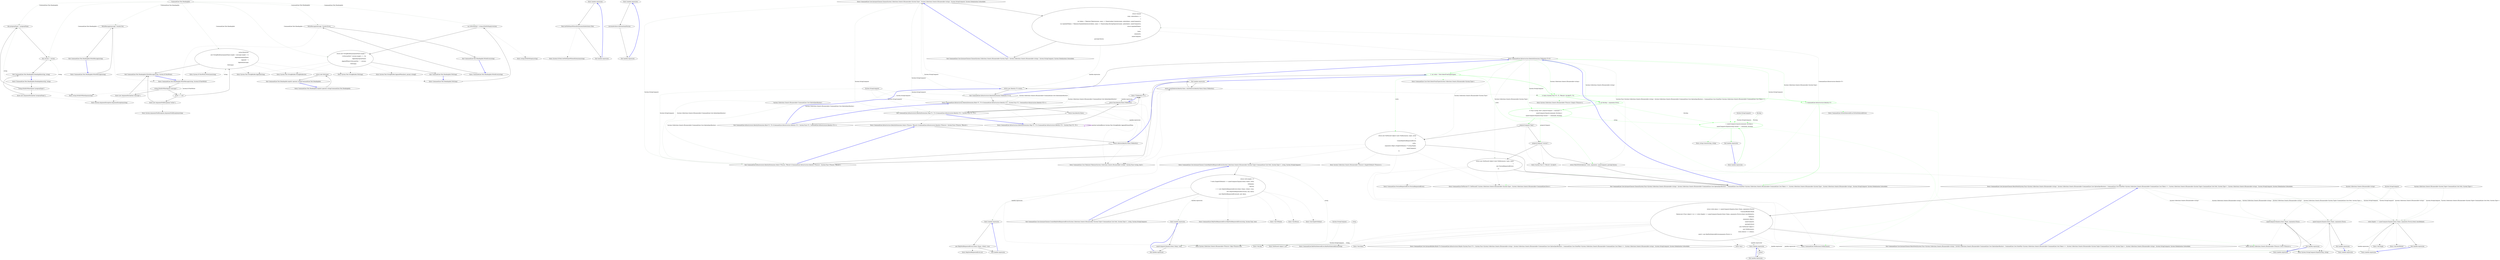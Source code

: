 digraph  {
n42 [label="CommandLine.Text.HeadingInfo", span=""];
n0 [cluster="CommandLine.Text.HeadingInfo.HeadingInfo(string, string)", label="Entry CommandLine.Text.HeadingInfo.HeadingInfo(string, string)", span="27-27"];
n1 [cluster="CommandLine.Text.HeadingInfo.HeadingInfo(string, string)", label="string.IsNullOrWhiteSpace(''programName'')", span="29-29"];
n3 [cluster="CommandLine.Text.HeadingInfo.HeadingInfo(string, string)", label="this.programName = programName", span="31-31"];
n4 [cluster="CommandLine.Text.HeadingInfo.HeadingInfo(string, string)", label="this.version = version", span="32-32"];
n2 [cluster="CommandLine.Text.HeadingInfo.HeadingInfo(string, string)", label="throw new ArgumentException(''programName'');", span="29-29"];
n6 [cluster="string.IsNullOrWhiteSpace(string)", label="Entry string.IsNullOrWhiteSpace(string)", span="0-0"];
n5 [cluster="CommandLine.Text.HeadingInfo.HeadingInfo(string, string)", label="Exit CommandLine.Text.HeadingInfo.HeadingInfo(string, string)", span="27-27"];
n7 [cluster="System.ArgumentException.ArgumentException(string)", label="Entry System.ArgumentException.ArgumentException(string)", span="0-0"];
n8 [cluster="lambda expression", label="Entry lambda expression", span="59-59"];
n9 [cluster="lambda expression", label="Path.GetFileNameWithoutExtension(titleAttribute.Title)", span="59-59"];
n10 [cluster="lambda expression", label="Exit lambda expression", span="59-59"];
n11 [cluster="System.IO.Path.GetFileNameWithoutExtension(string)", label="Entry System.IO.Path.GetFileNameWithoutExtension(string)", span="0-0"];
n12 [cluster="lambda expression", label="Entry lambda expression", span="63-63"];
n13 [cluster="lambda expression", label="versionAttribute.InformationalVersion", span="63-63"];
n14 [cluster="lambda expression", label="Exit lambda expression", span="63-63"];
n15 [cluster="CommandLine.Text.HeadingInfo.implicit operator string(CommandLine.Text.HeadingInfo)", label="Entry CommandLine.Text.HeadingInfo.implicit operator string(CommandLine.Text.HeadingInfo)", span="74-74"];
n16 [cluster="CommandLine.Text.HeadingInfo.implicit operator string(CommandLine.Text.HeadingInfo)", label="return info.ToString();", span="76-76"];
n17 [cluster="CommandLine.Text.HeadingInfo.implicit operator string(CommandLine.Text.HeadingInfo)", label="Exit CommandLine.Text.HeadingInfo.implicit operator string(CommandLine.Text.HeadingInfo)", span="74-74"];
n18 [cluster="CommandLine.Text.HeadingInfo.ToString()", label="Entry CommandLine.Text.HeadingInfo.ToString()", span="83-83"];
n19 [cluster="CommandLine.Text.HeadingInfo.ToString()", label="var isVersionNull = string.IsNullOrEmpty(version)", span="85-85"];
n20 [cluster="CommandLine.Text.HeadingInfo.ToString()", label="return new StringBuilder(programName.Length +\r\n                    (!isVersionNull ? version.Length + 1 : 0))\r\n                .Append(programName)\r\n                .AppendWhen(!isVersionNull, '' '', version)\r\n                .ToString();", span="86-90"];
n22 [cluster="string.IsNullOrEmpty(string)", label="Entry string.IsNullOrEmpty(string)", span="0-0"];
n21 [cluster="CommandLine.Text.HeadingInfo.ToString()", label="Exit CommandLine.Text.HeadingInfo.ToString()", span="83-83"];
n23 [cluster="System.Text.StringBuilder.StringBuilder(int)", label="Entry System.Text.StringBuilder.StringBuilder(int)", span="0-0"];
n24 [cluster="System.Text.StringBuilder.Append(string)", label="Entry System.Text.StringBuilder.Append(string)", span="0-0"];
n25 [cluster="System.Text.StringBuilder.AppendWhen(bool, params string[])", label="Entry System.Text.StringBuilder.AppendWhen(bool, params string[])", span="9-9"];
n26 [cluster="System.Text.StringBuilder.ToString()", label="Entry System.Text.StringBuilder.ToString()", span="0-0"];
n27 [cluster="CommandLine.Text.HeadingInfo.WriteMessage(string, System.IO.TextWriter)", label="Entry CommandLine.Text.HeadingInfo.WriteMessage(string, System.IO.TextWriter)", span="101-101"];
n28 [cluster="CommandLine.Text.HeadingInfo.WriteMessage(string, System.IO.TextWriter)", label="string.IsNullOrWhiteSpace(''message'')", span="103-103"];
n30 [cluster="CommandLine.Text.HeadingInfo.WriteMessage(string, System.IO.TextWriter)", label="writer == null", span="104-104"];
n32 [cluster="CommandLine.Text.HeadingInfo.WriteMessage(string, System.IO.TextWriter)", label="writer.WriteLine(\r\n                new StringBuilder(programName.Length + message.Length + 2)\r\n                    .Append(programName)\r\n                    .Append('': '')\r\n                    .Append(message)\r\n                    .ToString())", span="106-111"];
n29 [cluster="CommandLine.Text.HeadingInfo.WriteMessage(string, System.IO.TextWriter)", label="throw new ArgumentException(''message'');", span="103-103"];
n31 [cluster="CommandLine.Text.HeadingInfo.WriteMessage(string, System.IO.TextWriter)", label="throw new ArgumentNullException(''writer'');", span="104-104"];
n33 [cluster="CommandLine.Text.HeadingInfo.WriteMessage(string, System.IO.TextWriter)", label="Exit CommandLine.Text.HeadingInfo.WriteMessage(string, System.IO.TextWriter)", span="101-101"];
n34 [cluster="System.ArgumentNullException.ArgumentNullException(string)", label="Entry System.ArgumentNullException.ArgumentNullException(string)", span="0-0"];
n35 [cluster="System.IO.TextWriter.WriteLine(string)", label="Entry System.IO.TextWriter.WriteLine(string)", span="0-0"];
n36 [cluster="CommandLine.Text.HeadingInfo.WriteMessage(string)", label="Entry CommandLine.Text.HeadingInfo.WriteMessage(string)", span="120-120"];
n37 [cluster="CommandLine.Text.HeadingInfo.WriteMessage(string)", label="WriteMessage(message, Console.Out)", span="122-122"];
n38 [cluster="CommandLine.Text.HeadingInfo.WriteMessage(string)", label="Exit CommandLine.Text.HeadingInfo.WriteMessage(string)", span="120-120"];
n39 [cluster="CommandLine.Text.HeadingInfo.WriteError(string)", label="Entry CommandLine.Text.HeadingInfo.WriteError(string)", span="131-131"];
n40 [cluster="CommandLine.Text.HeadingInfo.WriteError(string)", label="WriteMessage(message, Console.Error)", span="133-133"];
n41 [cluster="CommandLine.Text.HeadingInfo.WriteError(string)", label="Exit CommandLine.Text.HeadingInfo.WriteError(string)", span="131-131"];
m0_0 [cluster="CommandLine.Core.InstanceChooser.Choose(System.Collections.Generic.IEnumerable<System.Type>, System.Collections.Generic.IEnumerable<string>, System.StringComparer, System.Globalization.CultureInfo)", file="StringBuilderExtensions.cs", label="Entry CommandLine.Core.InstanceChooser.Choose(System.Collections.Generic.IEnumerable<System.Type>, System.Collections.Generic.IEnumerable<string>, System.StringComparer, System.Globalization.CultureInfo)", span="12-12"];
m0_1 [cluster="CommandLine.Core.InstanceChooser.Choose(System.Collections.Generic.IEnumerable<System.Type>, System.Collections.Generic.IEnumerable<string>, System.StringComparer, System.Globalization.CultureInfo)", file="StringBuilderExtensions.cs", label="return Choose(\r\n                (args, optionSpecs) =>\r\n                    {\r\n                        var tokens = Tokenizer.Tokenize(args, name => NameLookup.Contains(name, optionSpecs, nameComparer));\r\n                        var explodedTokens = Tokenizer.ExplodeOptionList(tokens, name => NameLookup.HavingSeparator(name, optionSpecs, nameComparer));\r\n                        return explodedTokens;\r\n                    },\r\n                types,\r\n                arguments,\r\n                nameComparer,\r\n                parsingCulture);", span="18-28"];
m0_2 [cluster="CommandLine.Core.InstanceChooser.Choose(System.Collections.Generic.IEnumerable<System.Type>, System.Collections.Generic.IEnumerable<string>, System.StringComparer, System.Globalization.CultureInfo)", file="StringBuilderExtensions.cs", label="Exit CommandLine.Core.InstanceChooser.Choose(System.Collections.Generic.IEnumerable<System.Type>, System.Collections.Generic.IEnumerable<string>, System.StringComparer, System.Globalization.CultureInfo)", span="12-12"];
m0_71 [cluster="Unk.SingleOrDefault", file="StringBuilderExtensions.cs", label="Entry Unk.SingleOrDefault", span=""];
m0_10 [cluster="CommandLine.Infrastructure.IdentityExtensions.Map<T1, T2>(CommandLine.Infrastructure.Identity<T1>, System.Func<T1, T2>)", file="StringBuilderExtensions.cs", label="Entry CommandLine.Infrastructure.IdentityExtensions.Map<T1, T2>(CommandLine.Infrastructure.Identity<T1>, System.Func<T1, T2>)", span="33-33"];
m0_31 [cluster="System.Collections.Generic.IEnumerable<TSource>.Empty<TSource>()", file="StringBuilderExtensions.cs", label="Entry System.Collections.Generic.IEnumerable<TSource>.Empty<TSource>()", span="62-62"];
m0_50 [cluster="Unk.>", file="StringBuilderExtensions.cs", label="Entry Unk.>", span=""];
m0_49 [cluster="Unk.Any", file="StringBuilderExtensions.cs", label="Entry Unk.Any", span=""];
m0_18 [cluster="CommandLine.Infrastructure.IdentityExtensions.SelectMany<TSource, TValue, TResult>(CommandLine.Infrastructure.Identity<TSource>, System.Func<TSource, CommandLine.Infrastructure.Identity<TValue>>, System.Func<TSource, TValue, TResult>)", file="StringBuilderExtensions.cs", label="return resultSelector(identity.Value, valueSelector(identity.Value).Value).ToIdentity();", span="49-49"];
m0_36 [cluster="System.Func<T, TResult>.Invoke(T)", file="StringBuilderExtensions.cs", label="Entry System.Func<T, TResult>.Invoke(T)", span="0-0"];
m0_9 [cluster="CommandLine.Core.Tokenizer.Tokenize(System.Collections.Generic.IEnumerable<string>, System.Func<string, bool>)", file="StringBuilderExtensions.cs", label="Entry CommandLine.Core.Tokenizer.Tokenize(System.Collections.Generic.IEnumerable<string>, System.Func<string, bool>)", span="11-11"];
m0_32 [cluster="CommandLine.NotParsed<T>.NotParsed(T, System.Collections.Generic.IEnumerable<System.Type>, System.Collections.Generic.IEnumerable<CommandLine.Error>)", file="StringBuilderExtensions.cs", label="Entry CommandLine.NotParsed<T>.NotParsed(T, System.Collections.Generic.IEnumerable<System.Type>, System.Collections.Generic.IEnumerable<CommandLine.Error>)", span="136-136"];
m0_39 [cluster="CommandLine.Core.InstanceChooser.CreateHelpVerbRequestedError(System.Collections.Generic.IEnumerable<System.Tuple<CommandLine.Core.Verb, System.Type>>, string, System.StringComparer)", file="StringBuilderExtensions.cs", label="Entry CommandLine.Core.InstanceChooser.CreateHelpVerbRequestedError(System.Collections.Generic.IEnumerable<System.Tuple<CommandLine.Core.Verb, System.Type>>, string, System.StringComparer)", span="93-93"];
m0_69 [cluster="CommandLine.Core.InstanceChooser.CreateHelpVerbRequestedError(System.Collections.Generic.IEnumerable<System.Tuple<CommandLine.Core.Verb, System.Type>>, string, System.StringComparer)", file="StringBuilderExtensions.cs", label="return verb.Length > 0\r\n                      ? verbs.SingleOrDefault(v => nameComparer.Equals(v.Item1.Name, verb))\r\n                             .ToMaybe()\r\n                             .Return(\r\n                                 v => new HelpVerbRequestedError(v.Item1.Name, v.Item2, true),\r\n                                 new HelpVerbRequestedError(null, null, false))\r\n                      : new HelpVerbRequestedError(null, null, false);", span="98-104"];
m0_70 [cluster="CommandLine.Core.InstanceChooser.CreateHelpVerbRequestedError(System.Collections.Generic.IEnumerable<System.Tuple<CommandLine.Core.Verb, System.Type>>, string, System.StringComparer)", file="StringBuilderExtensions.cs", label="Exit CommandLine.Core.InstanceChooser.CreateHelpVerbRequestedError(System.Collections.Generic.IEnumerable<System.Tuple<CommandLine.Core.Verb, System.Type>>, string, System.StringComparer)", span="93-93"];
m0_52 [cluster="NotParsed<object>.cstr", file="StringBuilderExtensions.cs", label="Entry NotParsed<object>.cstr", span=""];
m0_54 [cluster="CommandLine.BadVerbSelectedError.BadVerbSelectedError(string)", file="StringBuilderExtensions.cs", label="Entry CommandLine.BadVerbSelectedError.BadVerbSelectedError(string)", span="346-346"];
m0_73 [cluster="CommandLine.HelpVerbRequestedError.HelpVerbRequestedError(string, System.Type, bool)", file="StringBuilderExtensions.cs", label="Entry CommandLine.HelpVerbRequestedError.HelpVerbRequestedError(string, System.Type, bool)", span="372-372"];
m0_17 [cluster="lambda expression", file="StringBuilderExtensions.cs", label="Exit lambda expression", span="22-22"];
m0_19 [cluster="CommandLine.Core.InstanceChooser.Choose(System.Func<System.Collections.Generic.IEnumerable<string>, System.Collections.Generic.IEnumerable<CommandLine.Core.OptionSpecification>, CommandLine.Core.StatePair<System.Collections.Generic.IEnumerable<CommandLine.Core.Token>>>, System.Collections.Generic.IEnumerable<System.Type>, System.Collections.Generic.IEnumerable<string>, System.StringComparer, System.Globalization.CultureInfo)", color=green, community=0, file="StringBuilderExtensions.cs", label="1: var verbs = Verb.SelectFromTypes(types)", span="38-38"];
m0_3 [cluster="CommandLine.Infrastructure.IdentityExtensions.ToIdentity<T>(T)", file="StringBuilderExtensions.cs", label="Entry CommandLine.Infrastructure.IdentityExtensions.ToIdentity<T>(T)", span="23-23"];
m0_20 [cluster="System.Func<T1, T2, TResult>.Invoke(T1, T2)", color=green, community=0, file="StringBuilderExtensions.cs", label="0: Entry System.Func<T1, T2, TResult>.Invoke(T1, T2)", span="0-0"];
m0_25 [cluster="CommandLine.Core.InstanceChooser.Choose(System.Func<System.Collections.Generic.IEnumerable<string>, System.Collections.Generic.IEnumerable<CommandLine.Core.OptionSpecification>, CommandLine.Core.StatePair<System.Collections.Generic.IEnumerable<CommandLine.Core.Token>>>, System.Collections.Generic.IEnumerable<System.Type>, System.Collections.Generic.IEnumerable<string>, System.StringComparer, System.Globalization.CultureInfo)", file="StringBuilderExtensions.cs", label="return new NotParsed<object>(new NullInstance(), types, new[]\r\n                    {\r\n                        CreateHelpVerbRequestedError(\r\n                            verbs,\r\n                            arguments.Skip(1).SingleOrDefault() ?? string.Empty,\r\n                            nameComparer)\r\n                    });", span="53-59"];
m0_28 [cluster="CommandLine.Core.InstanceChooser.Choose(System.Func<System.Collections.Generic.IEnumerable<string>, System.Collections.Generic.IEnumerable<CommandLine.Core.OptionSpecification>, CommandLine.Core.StatePair<System.Collections.Generic.IEnumerable<CommandLine.Core.Token>>>, System.Collections.Generic.IEnumerable<System.Type>, System.Collections.Generic.IEnumerable<string>, System.StringComparer, System.Globalization.CultureInfo)", file="StringBuilderExtensions.cs", label="return MatchVerb(tokenizer, verbs, arguments, nameComparer, parsingCulture);", span="70-70"];
m0_21 [cluster="CommandLine.Core.InstanceChooser.Choose(System.Func<System.Collections.Generic.IEnumerable<string>, System.Collections.Generic.IEnumerable<CommandLine.Core.OptionSpecification>, CommandLine.Core.StatePair<System.Collections.Generic.IEnumerable<CommandLine.Core.Token>>>, System.Collections.Generic.IEnumerable<System.Type>, System.Collections.Generic.IEnumerable<string>, System.StringComparer, System.Globalization.CultureInfo)", color=green, community=0, file="StringBuilderExtensions.cs", label="1: CommandLine.Infrastructure.Identity<T>", span=""];
m0_22 [cluster="CommandLine.Core.InstanceChooser.Choose(System.Func<System.Collections.Generic.IEnumerable<string>, System.Collections.Generic.IEnumerable<CommandLine.Core.OptionSpecification>, CommandLine.Core.StatePair<System.Collections.Generic.IEnumerable<CommandLine.Core.Token>>>, System.Collections.Generic.IEnumerable<System.Type>, System.Collections.Generic.IEnumerable<string>, System.StringComparer, System.Globalization.CultureInfo)", color=green, community=0, file="StringBuilderExtensions.cs", label="0: var firstArg = arguments.First()", span="45-45"];
m0_23 [cluster="CommandLine.Core.InstanceChooser.Choose(System.Func<System.Collections.Generic.IEnumerable<string>, System.Collections.Generic.IEnumerable<CommandLine.Core.OptionSpecification>, CommandLine.Core.StatePair<System.Collections.Generic.IEnumerable<CommandLine.Core.Token>>>, System.Collections.Generic.IEnumerable<System.Type>, System.Collections.Generic.IEnumerable<string>, System.StringComparer, System.Globalization.CultureInfo)", color=green, community=0, file="StringBuilderExtensions.cs", label="0: Func<string, bool> preprocCompare = command =>\r\n                    nameComparer.Equals(command, firstArg) ||\r\n                    nameComparer.Equals(string.Concat(''--'', command), firstArg)", span="47-49"];
m0_24 [cluster="CommandLine.Core.InstanceChooser.Choose(System.Func<System.Collections.Generic.IEnumerable<string>, System.Collections.Generic.IEnumerable<CommandLine.Core.OptionSpecification>, CommandLine.Core.StatePair<System.Collections.Generic.IEnumerable<CommandLine.Core.Token>>>, System.Collections.Generic.IEnumerable<System.Type>, System.Collections.Generic.IEnumerable<string>, System.StringComparer, System.Globalization.CultureInfo)", file="StringBuilderExtensions.cs", label="preprocCompare(''help'')", span="51-51"];
m0_26 [cluster="CommandLine.Core.InstanceChooser.Choose(System.Func<System.Collections.Generic.IEnumerable<string>, System.Collections.Generic.IEnumerable<CommandLine.Core.OptionSpecification>, CommandLine.Core.StatePair<System.Collections.Generic.IEnumerable<CommandLine.Core.Token>>>, System.Collections.Generic.IEnumerable<System.Type>, System.Collections.Generic.IEnumerable<string>, System.StringComparer, System.Globalization.CultureInfo)", file="StringBuilderExtensions.cs", label="preprocCompare(''version'')", span="62-62"];
m0_27 [cluster="CommandLine.Core.InstanceChooser.Choose(System.Func<System.Collections.Generic.IEnumerable<string>, System.Collections.Generic.IEnumerable<CommandLine.Core.OptionSpecification>, CommandLine.Core.StatePair<System.Collections.Generic.IEnumerable<CommandLine.Core.Token>>>, System.Collections.Generic.IEnumerable<System.Type>, System.Collections.Generic.IEnumerable<string>, System.StringComparer, System.Globalization.CultureInfo)", file="StringBuilderExtensions.cs", label="return new NotParsed<object>(new NullInstance(), types, new[]\r\n                    {\r\n                        new VersionRequestedError()\r\n                    });", span="64-67"];
m0_29 [cluster="CommandLine.Core.InstanceChooser.Choose(System.Func<System.Collections.Generic.IEnumerable<string>, System.Collections.Generic.IEnumerable<CommandLine.Core.OptionSpecification>, CommandLine.Core.StatePair<System.Collections.Generic.IEnumerable<CommandLine.Core.Token>>>, System.Collections.Generic.IEnumerable<System.Type>, System.Collections.Generic.IEnumerable<string>, System.StringComparer, System.Globalization.CultureInfo)", file="StringBuilderExtensions.cs", label="Exit CommandLine.Core.InstanceChooser.Choose(System.Func<System.Collections.Generic.IEnumerable<string>, System.Collections.Generic.IEnumerable<CommandLine.Core.OptionSpecification>, CommandLine.Core.StatePair<System.Collections.Generic.IEnumerable<CommandLine.Core.Token>>>, System.Collections.Generic.IEnumerable<System.Type>, System.Collections.Generic.IEnumerable<string>, System.StringComparer, System.Globalization.CultureInfo)", span="31-31"];
m0_14 [cluster="CommandLine.Infrastructure.IdentityExtensions.Select<TSource, TResult>(CommandLine.Infrastructure.Identity<TSource>, System.Func<TSource, TResult>)", file="StringBuilderExtensions.cs", label="Entry CommandLine.Infrastructure.IdentityExtensions.Select<TSource, TResult>(CommandLine.Infrastructure.Identity<TSource>, System.Func<TSource, TResult>)", span="38-38"];
m0_40 [cluster="CommandLine.VersionRequestedError.VersionRequestedError()", file="StringBuilderExtensions.cs", label="Entry CommandLine.VersionRequestedError.VersionRequestedError()", span="421-421"];
m0_45 [cluster="System.StringComparer.Equals(string, string)", file="StringBuilderExtensions.cs", label="Entry System.StringComparer.Equals(string, string)", span="0-0"];
m0_72 [cluster="Unk.ToMaybe", file="StringBuilderExtensions.cs", label="Entry Unk.ToMaybe", span=""];
m0_61 [cluster="Unk.Single", file="StringBuilderExtensions.cs", label="Entry Unk.Single", span=""];
m0_46 [cluster="string.Concat(string, string)", file="StringBuilderExtensions.cs", label="Entry string.Concat(string, string)", span="0-0"];
m0_15 [cluster="CommandLine.Infrastructure.IdentityExtensions.Select<TSource, TResult>(CommandLine.Infrastructure.Identity<TSource>, System.Func<TSource, TResult>)", file="StringBuilderExtensions.cs", label="return selector(identity.Value).ToIdentity();", span="41-41"];
m0_43 [cluster="lambda expression", color=green, community=0, file="StringBuilderExtensions.cs", label="1: nameComparer.Equals(command, firstArg) ||\r\n                    nameComparer.Equals(string.Concat(''--'', command), firstArg)", span="48-49"];
m0_42 [cluster="lambda expression", file="StringBuilderExtensions.cs", label="Entry lambda expression", span="47-49"];
m0_44 [cluster="lambda expression", file="StringBuilderExtensions.cs", label="Exit lambda expression", span="47-49"];
m0_56 [cluster="lambda expression", file="StringBuilderExtensions.cs", label="nameComparer.Equals(a.Item1.Name, arguments.First())", span="80-80"];
m0_64 [cluster="lambda expression", file="StringBuilderExtensions.cs", label="nameComparer.Equals(v.Item1.Name, arguments.First())", span="82-82"];
m0_76 [cluster="lambda expression", file="StringBuilderExtensions.cs", label="nameComparer.Equals(v.Item1.Name, verb)", span="99-99"];
m0_4 [cluster="CommandLine.Infrastructure.IdentityExtensions.ToIdentity<T>(T)", file="StringBuilderExtensions.cs", label="return new Identity<T>(value);", span="25-25"];
m0_59 [cluster="lambda expression", file="StringBuilderExtensions.cs", label="verbs.Single(v => nameComparer.Equals(v.Item1.Name, arguments.First())).Item2.AutoDefault()", span="82-82"];
m0_55 [cluster="lambda expression", file="StringBuilderExtensions.cs", label="Entry lambda expression", span="80-80"];
m0_58 [cluster="lambda expression", file="StringBuilderExtensions.cs", label="Entry lambda expression", span="82-82"];
m0_66 [cluster="lambda expression", file="StringBuilderExtensions.cs", label="Entry lambda expression", span="89-89"];
m0_57 [cluster="lambda expression", file="StringBuilderExtensions.cs", label="Exit lambda expression", span="80-80"];
m0_63 [cluster="lambda expression", file="StringBuilderExtensions.cs", label="Entry lambda expression", span="82-82"];
m0_65 [cluster="lambda expression", file="StringBuilderExtensions.cs", label="Exit lambda expression", span="82-82"];
m0_75 [cluster="lambda expression", file="StringBuilderExtensions.cs", label="Entry lambda expression", span="99-99"];
m0_77 [cluster="lambda expression", file="StringBuilderExtensions.cs", label="Exit lambda expression", span="99-99"];
m0_5 [cluster="CommandLine.Infrastructure.IdentityExtensions.ToIdentity<T>(T)", file="StringBuilderExtensions.cs", label="Exit CommandLine.Infrastructure.IdentityExtensions.ToIdentity<T>(T)", span="23-23"];
m0_12 [cluster="CommandLine.Infrastructure.IdentityExtensions.Map<T1, T2>(CommandLine.Infrastructure.Identity<T1>, System.Func<T1, T2>)", file="StringBuilderExtensions.cs", label="Exit CommandLine.Infrastructure.IdentityExtensions.Map<T1, T2>(CommandLine.Infrastructure.Identity<T1>, System.Func<T1, T2>)", span="33-33"];
m0_6 [cluster="CommandLine.Infrastructure.IdentityExtensions.Bind<T1, T2>(CommandLine.Infrastructure.Identity<T1>, System.Func<T1, CommandLine.Infrastructure.Identity<T2>>)", file="StringBuilderExtensions.cs", label="Entry CommandLine.Infrastructure.IdentityExtensions.Bind<T1, T2>(CommandLine.Infrastructure.Identity<T1>, System.Func<T1, CommandLine.Infrastructure.Identity<T2>>)", span="28-28"];
m0_16 [cluster="CommandLine.Infrastructure.IdentityExtensions.Select<TSource, TResult>(CommandLine.Infrastructure.Identity<TSource>, System.Func<TSource, TResult>)", file="StringBuilderExtensions.cs", label="Exit CommandLine.Infrastructure.IdentityExtensions.Select<TSource, TResult>(CommandLine.Infrastructure.Identity<TSource>, System.Func<TSource, TResult>)", span="38-38"];
m0_8 [cluster="CommandLine.Infrastructure.IdentityExtensions.Bind<T1, T2>(CommandLine.Infrastructure.Identity<T1>, System.Func<T1, CommandLine.Infrastructure.Identity<T2>>)", file="StringBuilderExtensions.cs", label="Exit CommandLine.Infrastructure.IdentityExtensions.Bind<T1, T2>(CommandLine.Infrastructure.Identity<T1>, System.Func<T1, CommandLine.Infrastructure.Identity<T2>>)", span="28-28"];
m0_78 [cluster="lambda expression", file="StringBuilderExtensions.cs", label="Entry lambda expression", span="102-102"];
m0_60 [cluster="lambda expression", file="StringBuilderExtensions.cs", label="Exit lambda expression", span="82-82"];
m0_68 [cluster="lambda expression", file="StringBuilderExtensions.cs", label="Exit lambda expression", span="89-89"];
m0_67 [cluster="lambda expression", file="StringBuilderExtensions.cs", label="v.Item2", span="89-89"];
m0_11 [cluster="CommandLine.Infrastructure.IdentityExtensions.Map<T1, T2>(CommandLine.Infrastructure.Identity<T1>, System.Func<T1, T2>)", file="StringBuilderExtensions.cs", label="return func(identity.Value).ToIdentity();", span="35-35"];
m0_13 [cluster="T.ToIdentity<T>()", file="StringBuilderExtensions.cs", label="Entry T.ToIdentity<T>()", span="23-23"];
m0_7 [cluster="CommandLine.Infrastructure.IdentityExtensions.Bind<T1, T2>(CommandLine.Infrastructure.Identity<T1>, System.Func<T1, CommandLine.Infrastructure.Identity<T2>>)", file="StringBuilderExtensions.cs", label="return func(identity.Value);", span="30-30"];
m0_79 [cluster="lambda expression", file="StringBuilderExtensions.cs", label="new HelpVerbRequestedError(v.Item1.Name, v.Item2, true)", span="102-102"];
m0_80 [cluster="lambda expression", file="StringBuilderExtensions.cs", label="Exit lambda expression", span="102-102"];
m0_35 [cluster="System.Collections.Generic.IEnumerable<TSource>.First<TSource>()", file="StringBuilderExtensions.cs", label="Entry System.Collections.Generic.IEnumerable<TSource>.First<TSource>()", span="0-0"];
m0_37 [cluster="System.Collections.Generic.IEnumerable<TSource>.Skip<TSource>(int)", file="StringBuilderExtensions.cs", label="Entry System.Collections.Generic.IEnumerable<TSource>.Skip<TSource>(int)", span="0-0"];
m0_53 [cluster="Unk.Select", file="StringBuilderExtensions.cs", label="Entry Unk.Select", span=""];
m0_34 [cluster="CommandLine.NoVerbSelectedError.NoVerbSelectedError()", file="StringBuilderExtensions.cs", label="Entry CommandLine.NoVerbSelectedError.NoVerbSelectedError()", span="410-410"];
m0_41 [cluster="CommandLine.Core.InstanceChooser.MatchVerb(System.Func<System.Collections.Generic.IEnumerable<string>, System.Collections.Generic.IEnumerable<CommandLine.Core.OptionSpecification>, CommandLine.Core.StatePair<System.Collections.Generic.IEnumerable<CommandLine.Core.Token>>>, System.Collections.Generic.IEnumerable<System.Tuple<CommandLine.Core.Verb, System.Type>>, System.Collections.Generic.IEnumerable<string>, System.StringComparer, System.Globalization.CultureInfo)", file="StringBuilderExtensions.cs", label="Entry CommandLine.Core.InstanceChooser.MatchVerb(System.Func<System.Collections.Generic.IEnumerable<string>, System.Collections.Generic.IEnumerable<CommandLine.Core.OptionSpecification>, CommandLine.Core.StatePair<System.Collections.Generic.IEnumerable<CommandLine.Core.Token>>>, System.Collections.Generic.IEnumerable<System.Tuple<CommandLine.Core.Verb, System.Type>>, System.Collections.Generic.IEnumerable<string>, System.StringComparer, System.Globalization.CultureInfo)", span="73-73"];
m0_47 [cluster="CommandLine.Core.InstanceChooser.MatchVerb(System.Func<System.Collections.Generic.IEnumerable<string>, System.Collections.Generic.IEnumerable<CommandLine.Core.OptionSpecification>, CommandLine.Core.StatePair<System.Collections.Generic.IEnumerable<CommandLine.Core.Token>>>, System.Collections.Generic.IEnumerable<System.Tuple<CommandLine.Core.Verb, System.Type>>, System.Collections.Generic.IEnumerable<string>, System.StringComparer, System.Globalization.CultureInfo)", file="StringBuilderExtensions.cs", label="return verbs.Any(a => nameComparer.Equals(a.Item1.Name, arguments.First()))\r\n                ? InstanceBuilder.Build(\r\n                    Maybe.Just<Func<object>>(() => verbs.Single(v => nameComparer.Equals(v.Item1.Name, arguments.First())).Item2.AutoDefault()),\r\n                    tokenizer,\r\n                    arguments.Skip(1),\r\n                    nameComparer,\r\n                    parsingCulture)\r\n                : new NotParsed<object>(\r\n                    new NullInstance(),\r\n                    verbs.Select(v => v.Item2),\r\n                    new[] { new BadVerbSelectedError(arguments.First()) });", span="80-90"];
m0_48 [cluster="CommandLine.Core.InstanceChooser.MatchVerb(System.Func<System.Collections.Generic.IEnumerable<string>, System.Collections.Generic.IEnumerable<CommandLine.Core.OptionSpecification>, CommandLine.Core.StatePair<System.Collections.Generic.IEnumerable<CommandLine.Core.Token>>>, System.Collections.Generic.IEnumerable<System.Tuple<CommandLine.Core.Verb, System.Type>>, System.Collections.Generic.IEnumerable<string>, System.StringComparer, System.Globalization.CultureInfo)", file="StringBuilderExtensions.cs", label="Exit CommandLine.Core.InstanceChooser.MatchVerb(System.Func<System.Collections.Generic.IEnumerable<string>, System.Collections.Generic.IEnumerable<CommandLine.Core.OptionSpecification>, CommandLine.Core.StatePair<System.Collections.Generic.IEnumerable<CommandLine.Core.Token>>>, System.Collections.Generic.IEnumerable<System.Tuple<CommandLine.Core.Verb, System.Type>>, System.Collections.Generic.IEnumerable<string>, System.StringComparer, System.Globalization.CultureInfo)", span="73-73"];
m0_74 [cluster="Unk.Return", file="StringBuilderExtensions.cs", label="Entry Unk.Return", span=""];
m0_62 [cluster="Unk.AutoDefault", file="StringBuilderExtensions.cs", label="Entry Unk.AutoDefault", span=""];
m0_33 [cluster="CommandLine.NullInstance.NullInstance()", file="StringBuilderExtensions.cs", label="Entry CommandLine.NullInstance.NullInstance()", span="9-9"];
m0_51 [cluster="CommandLine.Core.InstanceBuilder.Build<T>(CommandLine.Infrastructure.Maybe<System.Func<T>>, System.Func<System.Collections.Generic.IEnumerable<string>, System.Collections.Generic.IEnumerable<CommandLine.Core.OptionSpecification>, CommandLine.Core.StatePair<System.Collections.Generic.IEnumerable<CommandLine.Core.Token>>>, System.Collections.Generic.IEnumerable<string>, System.StringComparer, System.Globalization.CultureInfo)", file="StringBuilderExtensions.cs", label="Entry CommandLine.Core.InstanceBuilder.Build<T>(CommandLine.Infrastructure.Maybe<System.Func<T>>, System.Func<System.Collections.Generic.IEnumerable<string>, System.Collections.Generic.IEnumerable<CommandLine.Core.OptionSpecification>, CommandLine.Core.StatePair<System.Collections.Generic.IEnumerable<CommandLine.Core.Token>>>, System.Collections.Generic.IEnumerable<string>, System.StringComparer, System.Globalization.CultureInfo)", span="34-34"];
m0_30 [cluster="CommandLine.Core.Verb.SelectFromTypes(System.Collections.Generic.IEnumerable<System.Type>)", file="StringBuilderExtensions.cs", label="Entry CommandLine.Core.Verb.SelectFromTypes(System.Collections.Generic.IEnumerable<System.Type>)", span="40-40"];
m0_38 [cluster="System.Collections.Generic.IEnumerable<TSource>.SingleOrDefault<TSource>()", file="StringBuilderExtensions.cs", label="Entry System.Collections.Generic.IEnumerable<TSource>.SingleOrDefault<TSource>()", span="0-0"];
m0_81 [cluster="HelpVerbRequestedError.cstr", file="StringBuilderExtensions.cs", label="Entry HelpVerbRequestedError.cstr", span=""];
m0_84 [file="StringBuilderExtensions.cs", label="System.StringComparer", span=""];
m0_85 [file="StringBuilderExtensions.cs", label=firstArg, span=""];
m0_86 [file="StringBuilderExtensions.cs", label="System.Collections.Generic.IEnumerable<string>", span=""];
m0_87 [file="StringBuilderExtensions.cs", label="System.StringComparer", span=""];
m0_89 [file="StringBuilderExtensions.cs", label=string, span=""];
m0_90 [file="StringBuilderExtensions.cs", label="System.StringComparer", span=""];
m0_88 [file="StringBuilderExtensions.cs", label="System.Collections.Generic.IEnumerable<System.Tuple<CommandLine.Core.Verb, System.Type>>", span=""];
m0_82 [file="StringBuilderExtensions.cs", label="System.StringComparer", span=""];
m0_83 [file="StringBuilderExtensions.cs", label="System.Collections.Generic.IEnumerable<CommandLine.Core.OptionSpecification>", span=""];
n42 -> n3  [color=darkseagreen4, key=1, label="CommandLine.Text.HeadingInfo", style=dashed];
n42 -> n4  [color=darkseagreen4, key=1, label="CommandLine.Text.HeadingInfo", style=dashed];
n42 -> n19  [color=darkseagreen4, key=1, label="CommandLine.Text.HeadingInfo", style=dashed];
n42 -> n20  [color=darkseagreen4, key=1, label="CommandLine.Text.HeadingInfo", style=dashed];
n42 -> n32  [color=darkseagreen4, key=1, label="CommandLine.Text.HeadingInfo", style=dashed];
n42 -> n37  [color=darkseagreen4, key=1, label="CommandLine.Text.HeadingInfo", style=dashed];
n42 -> n40  [color=darkseagreen4, key=1, label="CommandLine.Text.HeadingInfo", style=dashed];
n0 -> n1  [key=0, style=solid];
n0 -> n3  [color=darkseagreen4, key=1, label=string, style=dashed];
n0 -> n4  [color=darkseagreen4, key=1, label=string, style=dashed];
n1 -> n2  [key=0, style=solid];
n1 -> n3  [key=0, style=solid];
n1 -> n6  [key=2, style=dotted];
n3 -> n4  [key=0, style=solid];
n4 -> n5  [key=0, style=solid];
n2 -> n5  [key=0, style=solid];
n2 -> n7  [key=2, style=dotted];
n5 -> n0  [color=blue, key=0, style=bold];
n8 -> n9  [key=0, style=solid];
n9 -> n10  [key=0, style=solid];
n9 -> n11  [key=2, style=dotted];
n10 -> n8  [color=blue, key=0, style=bold];
n12 -> n13  [key=0, style=solid];
n13 -> n14  [key=0, style=solid];
n14 -> n12  [color=blue, key=0, style=bold];
n15 -> n16  [key=0, style=solid];
n16 -> n17  [key=0, style=solid];
n16 -> n18  [key=2, style=dotted];
n17 -> n15  [color=blue, key=0, style=bold];
n18 -> n19  [key=0, style=solid];
n19 -> n20  [key=0, style=solid];
n19 -> n22  [key=2, style=dotted];
n20 -> n21  [key=0, style=solid];
n20 -> n23  [key=2, style=dotted];
n20 -> n24  [key=2, style=dotted];
n20 -> n25  [key=2, style=dotted];
n20 -> n26  [key=2, style=dotted];
n21 -> n18  [color=blue, key=0, style=bold];
n27 -> n28  [key=0, style=solid];
n27 -> n30  [color=darkseagreen4, key=1, label="System.IO.TextWriter", style=dashed];
n27 -> n32  [color=darkseagreen4, key=1, label=string, style=dashed];
n28 -> n29  [key=0, style=solid];
n28 -> n30  [key=0, style=solid];
n28 -> n6  [key=2, style=dotted];
n30 -> n31  [key=0, style=solid];
n30 -> n32  [key=0, style=solid];
n32 -> n33  [key=0, style=solid];
n32 -> n23  [key=2, style=dotted];
n32 -> n24  [key=2, style=dotted];
n32 -> n26  [key=2, style=dotted];
n32 -> n35  [key=2, style=dotted];
n29 -> n33  [key=0, style=solid];
n29 -> n7  [key=2, style=dotted];
n31 -> n33  [key=0, style=solid];
n31 -> n34  [key=2, style=dotted];
n33 -> n27  [color=blue, key=0, style=bold];
n36 -> n37  [key=0, style=solid];
n37 -> n38  [key=0, style=solid];
n37 -> n27  [key=2, style=dotted];
n38 -> n36  [color=blue, key=0, style=bold];
n39 -> n40  [key=0, style=solid];
n40 -> n41  [key=0, style=solid];
n40 -> n27  [key=2, style=dotted];
n41 -> n39  [color=blue, key=0, style=bold];
m0_0 -> m0_1  [key=0, style=solid];
m0_0 -> m0_5  [color=darkseagreen4, key=1, label="System.StringComparer", style=dashed];
m0_0 -> m0_12  [color=darkseagreen4, key=1, label="System.StringComparer", style=dashed];
m0_0 -> m0_6  [color=darkseagreen4, key=1, label="System.StringComparer", style=dashed];
m0_0 -> m0_16  [color=darkseagreen4, key=1, label="System.StringComparer", style=dashed];
m0_1 -> m0_2  [key=0, style=solid];
m0_1 -> m0_3  [key=2, style=dotted];
m0_1 -> m0_4  [color=darkseagreen4, key=1, label="lambda expression", style=dashed];
m0_2 -> m0_0  [color=blue, key=0, style=bold];
m0_10 -> m0_11  [key=0, style=solid];
m0_10 -> m0_10  [color=darkorchid, key=3, label="method methodReturn System.Text.StringBuilder AppendFormatWhen", style=bold];
m0_18 -> m0_19  [key=0, style=solid];
m0_18 -> m0_9  [key=2, style=dotted];
m0_18 -> m0_20  [key=2, style=dotted];
m0_18 -> m0_13  [key=2, style=dotted];
m0_39 -> m0_69  [key=0, style=solid];
m0_39 -> m0_76  [color=darkseagreen4, key=1, label=string, style=dashed];
m0_69 -> m0_70  [key=0, style=solid];
m0_69 -> m0_71  [key=2, style=dotted];
m0_69 -> m0_72  [key=2, style=dotted];
m0_69 -> m0_73  [key=2, style=dotted];
m0_69 -> m0_74  [key=2, style=dotted];
m0_69 -> m0_75  [color=darkseagreen4, key=1, label="lambda expression", style=dashed];
m0_69 -> m0_78  [color=darkseagreen4, key=1, label="lambda expression", style=dashed];
m0_70 -> m0_39  [color=blue, key=0, style=bold];
m0_17 -> m0_18  [key=0, style=solid];
m0_17 -> m0_15  [color=blue, key=0, style=bold];
m0_19 -> m0_17  [color=blue, key=0, style=bold];
m0_19 -> m0_20  [color=green, key=0, style=solid];
m0_19 -> m0_30  [color=green, key=2, style=dotted];
m0_19 -> m0_25  [color=green, key=1, label=verbs, style=dashed];
m0_19 -> m0_28  [color=green, key=1, label=verbs, style=dashed];
m0_3 -> m0_19  [color=green, key=0, style=solid];
m0_3 -> m0_20  [color=green, key=1, label="System.Collections.Generic.IEnumerable<string>", style=dashed];
m0_3 -> m0_21  [color=green, key=1, label="System.Collections.Generic.IEnumerable<System.Type>", style=dashed];
m0_3 -> m0_22  [color=green, key=1, label="System.Collections.Generic.IEnumerable<string>", style=dashed];
m0_3 -> m0_23  [color=green, key=1, label="System.StringComparer", style=dashed];
m0_3 -> m0_43  [color=green, key=1, label="System.StringComparer", style=dashed];
m0_3 -> m0_25  [color=darkseagreen4, key=1, label="System.Collections.Generic.IEnumerable<System.Type>", style=dashed];
m0_3 -> m0_27  [color=darkseagreen4, key=1, label="System.Collections.Generic.IEnumerable<System.Type>", style=dashed];
m0_3 -> m0_28  [color=darkseagreen4, key=1, label="System.Func<System.Collections.Generic.IEnumerable<string>, System.Collections.Generic.IEnumerable<CommandLine.Core.OptionSpecification>, CommandLine.Core.StatePair<System.Collections.Generic.IEnumerable<CommandLine.Core.Token>>>", style=dashed];
m0_3 -> m0_4  [key=0, style=solid];
m0_20 -> m0_21  [color=green, key=0, style=solid];
m0_20 -> m0_22  [color=green, key=0, style=solid];
m0_20 -> m0_31  [color=green, key=2, style=dotted];
m0_25 -> m0_29  [key=0, style=solid];
m0_25 -> m0_32  [key=2, style=dotted];
m0_25 -> m0_33  [key=2, style=dotted];
m0_25 -> m0_37  [key=2, style=dotted];
m0_25 -> m0_38  [key=2, style=dotted];
m0_25 -> m0_39  [key=2, style=dotted];
m0_28 -> m0_29  [key=0, style=solid];
m0_28 -> m0_41  [key=2, style=dotted];
m0_21 -> m0_29  [color=green, key=0, style=solid];
m0_21 -> m0_32  [color=green, key=2, style=dotted];
m0_21 -> m0_33  [color=green, key=2, style=dotted];
m0_21 -> m0_34  [color=green, key=2, style=dotted];
m0_21 -> m0_1  [color=darkseagreen4, key=1, label="CommandLine.Infrastructure.Identity<T>", style=dashed];
m0_22 -> m0_23  [color=green, key=0, style=solid];
m0_22 -> m0_35  [color=green, key=2, style=dotted];
m0_22 -> m0_43  [color=green, key=1, label=firstArg, style=dashed];
m0_23 -> m0_24  [color=green, key=0, style=solid];
m0_23 -> m0_43  [color=green, key=1, label=string, style=dashed];
m0_23 -> m0_26  [color=green, key=1, label=preprocCompare, style=dashed];
m0_24 -> m0_25  [key=0, style=solid];
m0_24 -> m0_26  [key=0, style=solid];
m0_24 -> m0_36  [key=2, style=dotted];
m0_26 -> m0_28  [key=0, style=solid];
m0_26 -> m0_27  [key=0, style=solid];
m0_26 -> m0_36  [key=2, style=dotted];
m0_27 -> m0_29  [key=0, style=solid];
m0_27 -> m0_32  [key=2, style=dotted];
m0_27 -> m0_33  [key=2, style=dotted];
m0_27 -> m0_40  [key=2, style=dotted];
m0_29 -> m0_3  [color=blue, key=0, style=bold];
m0_14 -> m0_15  [key=0, style=solid];
m0_15 -> m0_16  [key=0, style=solid];
m0_15 -> m0_9  [key=2, style=dotted];
m0_15 -> m0_13  [key=2, style=dotted];
m0_43 -> m0_44  [color=green, key=0, style=solid];
m0_43 -> m0_45  [color=green, key=2, style=dotted];
m0_43 -> m0_46  [color=green, key=2, style=dotted];
m0_42 -> m0_43  [color=green, key=0, style=solid];
m0_44 -> m0_42  [color=blue, key=0, style=bold];
m0_56 -> m0_35  [key=2, style=dotted];
m0_56 -> m0_45  [key=2, style=dotted];
m0_56 -> m0_57  [key=0, style=solid];
m0_64 -> m0_35  [key=2, style=dotted];
m0_64 -> m0_45  [key=2, style=dotted];
m0_64 -> m0_65  [key=0, style=solid];
m0_76 -> m0_45  [key=2, style=dotted];
m0_76 -> m0_77  [key=0, style=solid];
m0_4 -> m0_5  [key=0, style=solid];
m0_4 -> m0_12  [color=darkseagreen4, key=1, label="System.Collections.Generic.IEnumerable<CommandLine.Core.OptionSpecification>", style=dashed];
m0_4 -> m0_6  [color=darkseagreen4, key=1, label="System.Collections.Generic.IEnumerable<CommandLine.Core.OptionSpecification>", style=dashed];
m0_4 -> m0_16  [color=darkseagreen4, key=1, label="System.Collections.Generic.IEnumerable<CommandLine.Core.OptionSpecification>", style=dashed];
m0_4 -> m0_0  [key=2, style=dotted];
m0_59 -> m0_60  [key=0, style=solid];
m0_59 -> m0_61  [key=2, style=dotted];
m0_59 -> m0_62  [key=2, style=dotted];
m0_59 -> m0_63  [color=darkseagreen4, key=1, label="lambda expression", style=dashed];
m0_55 -> m0_56  [key=0, style=solid];
m0_58 -> m0_59  [key=0, style=solid];
m0_66 -> m0_67  [key=0, style=solid];
m0_57 -> m0_55  [color=blue, key=0, style=bold];
m0_63 -> m0_64  [key=0, style=solid];
m0_65 -> m0_63  [color=blue, key=0, style=bold];
m0_75 -> m0_76  [key=0, style=solid];
m0_77 -> m0_75  [color=blue, key=0, style=bold];
m0_5 -> m0_6  [key=0, style=solid];
m0_5 -> m0_9  [key=2, style=dotted];
m0_5 -> m0_11  [color=darkseagreen4, key=1, label="lambda expression", style=dashed];
m0_5 -> m0_3  [color=blue, key=0, style=bold];
m0_12 -> m0_13  [key=0, style=solid];
m0_12 -> m0_14  [key=2, style=dotted];
m0_12 -> m0_10  [color=blue, key=0, style=bold];
m0_6 -> m0_7  [key=0, style=solid];
m0_6 -> m0_10  [key=2, style=dotted];
m0_6 -> m0_15  [color=darkseagreen4, key=1, label="lambda expression", style=dashed];
m0_16 -> m0_17  [key=0, style=solid];
m0_16 -> m0_18  [key=2, style=dotted];
m0_16 -> m0_14  [color=blue, key=0, style=bold];
m0_8 -> m0_4  [color=blue, key=0, style=bold];
m0_8 -> m0_6  [color=blue, key=0, style=bold];
m0_78 -> m0_79  [key=0, style=solid];
m0_60 -> m0_58  [color=blue, key=0, style=bold];
m0_68 -> m0_66  [color=blue, key=0, style=bold];
m0_67 -> m0_68  [key=0, style=solid];
m0_11 -> m0_12  [key=0, style=solid];
m0_11 -> m0_9  [key=2, style=dotted];
m0_11 -> m0_13  [key=2, style=dotted];
m0_13 -> m0_11  [color=blue, key=0, style=bold];
m0_7 -> m0_8  [key=0, style=solid];
m0_7 -> m0_9  [key=2, style=dotted];
m0_79 -> m0_80  [key=0, style=solid];
m0_79 -> m0_81  [key=2, style=dotted];
m0_80 -> m0_78  [color=blue, key=0, style=bold];
m0_41 -> m0_47  [key=0, style=solid];
m0_41 -> m0_56  [color=darkseagreen4, key=1, label="System.Collections.Generic.IEnumerable<string>", style=dashed];
m0_41 -> m0_59  [color=darkseagreen4, key=1, label="System.Collections.Generic.IEnumerable<System.Tuple<CommandLine.Core.Verb, System.Type>>", style=dashed];
m0_41 -> m0_64  [color=darkseagreen4, key=1, label="System.Collections.Generic.IEnumerable<string>", style=dashed];
m0_47 -> m0_33  [key=2, style=dotted];
m0_47 -> m0_35  [key=2, style=dotted];
m0_47 -> m0_37  [key=2, style=dotted];
m0_47 -> m0_48  [key=0, style=solid];
m0_47 -> m0_49  [key=2, style=dotted];
m0_47 -> m0_50  [key=2, style=dotted];
m0_47 -> m0_51  [key=2, style=dotted];
m0_47 -> m0_52  [key=2, style=dotted];
m0_47 -> m0_53  [key=2, style=dotted];
m0_47 -> m0_54  [key=2, style=dotted];
m0_47 -> m0_55  [color=darkseagreen4, key=1, label="lambda expression", style=dashed];
m0_47 -> m0_58  [color=darkseagreen4, key=1, label="lambda expression", style=dashed];
m0_47 -> m0_66  [color=darkseagreen4, key=1, label="lambda expression", style=dashed];
m0_48 -> m0_41  [color=blue, key=0, style=bold];
m0_84 -> m0_43  [color=green, key=1, label="System.StringComparer", style=dashed];
m0_85 -> m0_43  [color=green, key=1, label=firstArg, style=dashed];
m0_86 -> m0_56  [color=darkseagreen4, key=1, label="System.Collections.Generic.IEnumerable<string>", style=dashed];
m0_86 -> m0_64  [color=darkseagreen4, key=1, label="System.Collections.Generic.IEnumerable<string>", style=dashed];
m0_86 -> m0_59  [color=darkseagreen4, key=1, label="System.Collections.Generic.IEnumerable<string>", style=dashed];
m0_87 -> m0_56  [color=darkseagreen4, key=1, label="System.StringComparer", style=dashed];
m0_87 -> m0_64  [color=darkseagreen4, key=1, label="System.StringComparer", style=dashed];
m0_87 -> m0_59  [color=darkseagreen4, key=1, label="System.StringComparer", style=dashed];
m0_89 -> m0_76  [color=darkseagreen4, key=1, label=string, style=dashed];
m0_90 -> m0_76  [color=darkseagreen4, key=1, label="System.StringComparer", style=dashed];
m0_88 -> m0_59  [color=darkseagreen4, key=1, label="System.Collections.Generic.IEnumerable<System.Tuple<CommandLine.Core.Verb, System.Type>>", style=dashed];
m0_82 -> m0_5  [color=darkseagreen4, key=1, label="System.StringComparer", style=dashed];
m0_82 -> m0_12  [color=darkseagreen4, key=1, label="System.StringComparer", style=dashed];
m0_82 -> m0_6  [color=darkseagreen4, key=1, label="System.StringComparer", style=dashed];
m0_82 -> m0_16  [color=darkseagreen4, key=1, label="System.StringComparer", style=dashed];
m0_83 -> m0_12  [color=darkseagreen4, key=1, label="System.Collections.Generic.IEnumerable<CommandLine.Core.OptionSpecification>", style=dashed];
m0_83 -> m0_16  [color=darkseagreen4, key=1, label="System.Collections.Generic.IEnumerable<CommandLine.Core.OptionSpecification>", style=dashed];
}
